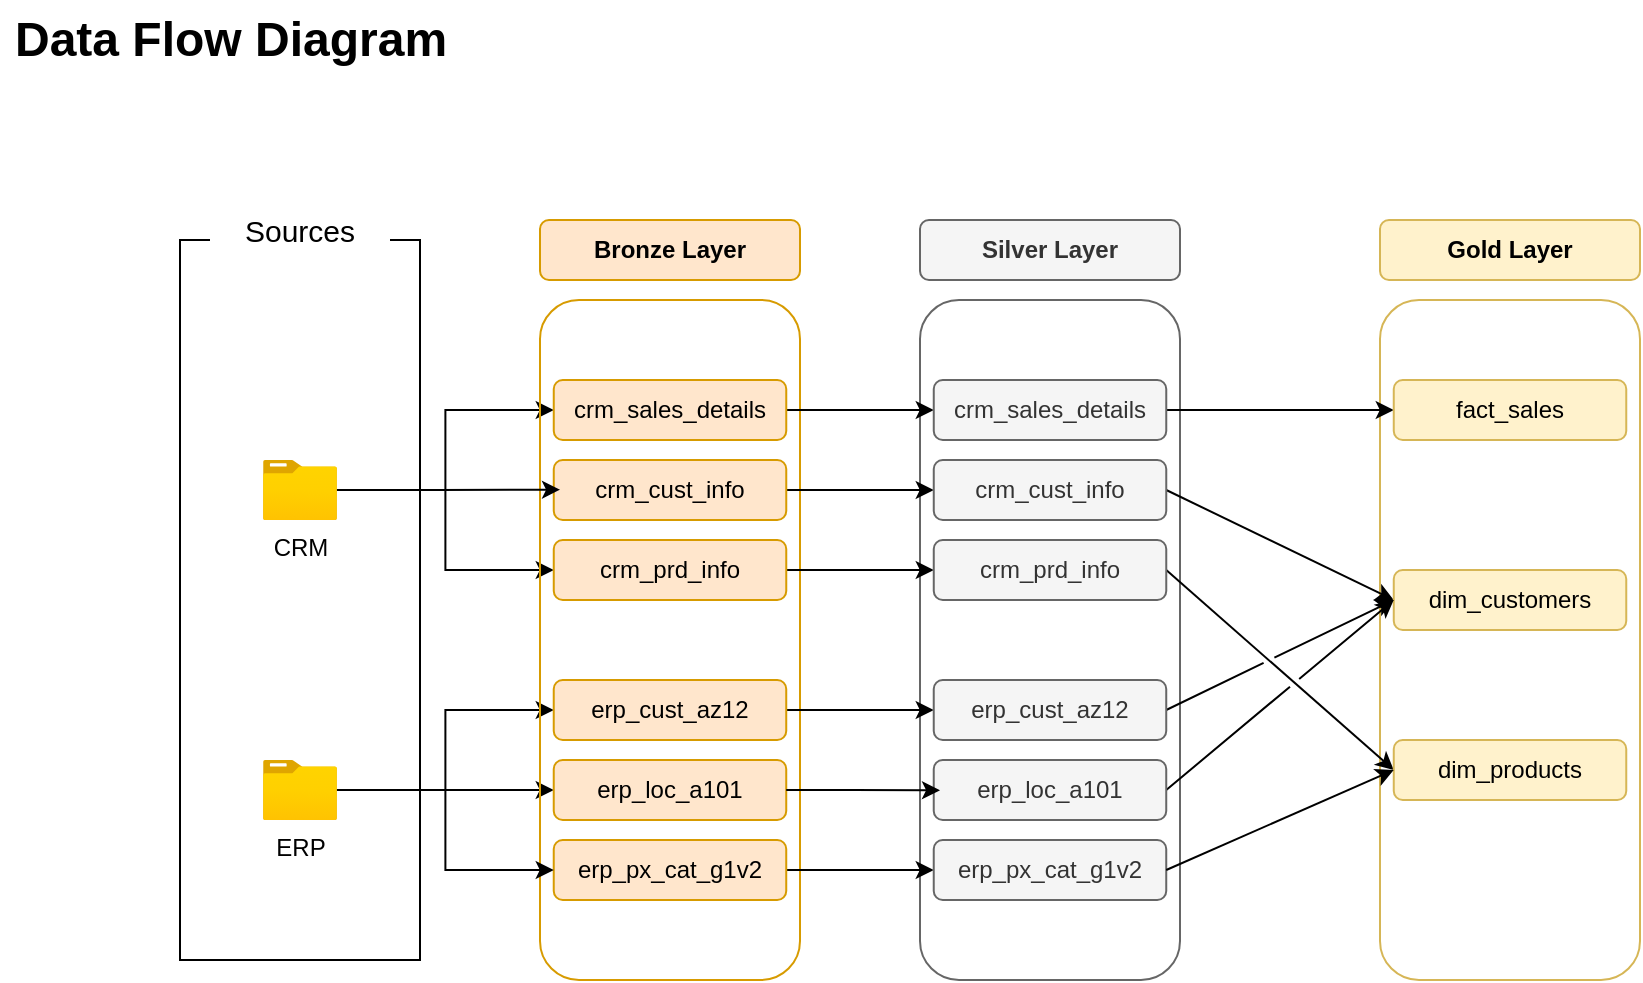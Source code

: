 <mxfile version="28.2.5">
  <diagram name="Page-1" id="Q953uhSveH-FIFmPOnQ1">
    <mxGraphModel dx="1722" dy="537" grid="1" gridSize="10" guides="1" tooltips="1" connect="1" arrows="1" fold="1" page="1" pageScale="1" pageWidth="850" pageHeight="1100" math="0" shadow="0">
      <root>
        <mxCell id="0" />
        <mxCell id="1" parent="0" />
        <mxCell id="DeCXEWq8_Zpb-NYJ_XyL-3" value="&lt;font style=&quot;font-size: 24px;&quot;&gt;Data Flow Diagram&lt;/font&gt;" style="text;html=1;align=center;verticalAlign=middle;resizable=0;points=[];autosize=1;strokeColor=none;fillColor=none;fontStyle=1" parent="1" vertex="1">
          <mxGeometry x="-840" y="30" width="230" height="40" as="geometry" />
        </mxCell>
        <mxCell id="DeCXEWq8_Zpb-NYJ_XyL-4" value="" style="rounded=0;whiteSpace=wrap;html=1;fillColor=none;" parent="1" vertex="1">
          <mxGeometry x="-750" y="150" width="120" height="360" as="geometry" />
        </mxCell>
        <mxCell id="DeCXEWq8_Zpb-NYJ_XyL-5" value="&lt;font style=&quot;font-size: 15px;&quot;&gt;Sources&lt;/font&gt;" style="rounded=1;whiteSpace=wrap;html=1;fillColor=default;strokeColor=none;" parent="1" vertex="1">
          <mxGeometry x="-735" y="130" width="90" height="30" as="geometry" />
        </mxCell>
        <mxCell id="DeCXEWq8_Zpb-NYJ_XyL-18" style="edgeStyle=orthogonalEdgeStyle;rounded=0;orthogonalLoop=1;jettySize=auto;html=1;entryX=0;entryY=0.5;entryDx=0;entryDy=0;" parent="1" source="DeCXEWq8_Zpb-NYJ_XyL-6" target="DeCXEWq8_Zpb-NYJ_XyL-10" edge="1">
          <mxGeometry relative="1" as="geometry" />
        </mxCell>
        <mxCell id="DeCXEWq8_Zpb-NYJ_XyL-19" style="edgeStyle=orthogonalEdgeStyle;rounded=0;orthogonalLoop=1;jettySize=auto;html=1;entryX=0;entryY=0.5;entryDx=0;entryDy=0;" parent="1" source="DeCXEWq8_Zpb-NYJ_XyL-6" target="DeCXEWq8_Zpb-NYJ_XyL-12" edge="1">
          <mxGeometry relative="1" as="geometry" />
        </mxCell>
        <mxCell id="DeCXEWq8_Zpb-NYJ_XyL-6" value="CRM" style="image;aspect=fixed;html=1;points=[];align=center;fontSize=12;image=img/lib/azure2/general/Folder_Blank.svg;" parent="1" vertex="1">
          <mxGeometry x="-708.48" y="260" width="36.96" height="30" as="geometry" />
        </mxCell>
        <mxCell id="DeCXEWq8_Zpb-NYJ_XyL-26" style="edgeStyle=orthogonalEdgeStyle;rounded=0;orthogonalLoop=1;jettySize=auto;html=1;" parent="1" source="DeCXEWq8_Zpb-NYJ_XyL-7" target="DeCXEWq8_Zpb-NYJ_XyL-23" edge="1">
          <mxGeometry relative="1" as="geometry" />
        </mxCell>
        <mxCell id="DeCXEWq8_Zpb-NYJ_XyL-29" style="edgeStyle=orthogonalEdgeStyle;rounded=0;orthogonalLoop=1;jettySize=auto;html=1;entryX=0;entryY=0.5;entryDx=0;entryDy=0;" parent="1" source="DeCXEWq8_Zpb-NYJ_XyL-7" target="DeCXEWq8_Zpb-NYJ_XyL-24" edge="1">
          <mxGeometry relative="1" as="geometry" />
        </mxCell>
        <mxCell id="DeCXEWq8_Zpb-NYJ_XyL-7" value="ERP" style="image;aspect=fixed;html=1;points=[];align=center;fontSize=12;image=img/lib/azure2/general/Folder_Blank.svg;" parent="1" vertex="1">
          <mxGeometry x="-708.48" y="410" width="36.96" height="30" as="geometry" />
        </mxCell>
        <mxCell id="DeCXEWq8_Zpb-NYJ_XyL-8" value="" style="rounded=1;whiteSpace=wrap;html=1;fillColor=none;strokeColor=#d79b00;" parent="1" vertex="1">
          <mxGeometry x="-570" y="180" width="130" height="340" as="geometry" />
        </mxCell>
        <mxCell id="SN0rh_1wf0gwITNMlLb1-1" value="" style="rounded=1;whiteSpace=wrap;html=1;fillColor=none;strokeColor=#666666;fontColor=#333333;" parent="1" vertex="1">
          <mxGeometry x="-380" y="180" width="130" height="340" as="geometry" />
        </mxCell>
        <mxCell id="O7bT3XxXqjQ15Wl_2H8f-1" value="" style="rounded=1;whiteSpace=wrap;html=1;fillColor=none;strokeColor=#d6b656;" vertex="1" parent="1">
          <mxGeometry x="-150" y="180" width="130" height="340" as="geometry" />
        </mxCell>
        <mxCell id="DeCXEWq8_Zpb-NYJ_XyL-9" value="&lt;b&gt;Bronze Layer&lt;/b&gt;" style="rounded=1;whiteSpace=wrap;html=1;fillColor=#ffe6cc;strokeColor=#d79b00;" parent="1" vertex="1">
          <mxGeometry x="-570" y="140" width="130" height="30" as="geometry" />
        </mxCell>
        <mxCell id="SN0rh_1wf0gwITNMlLb1-2" value="&lt;b&gt;Silver Layer&lt;/b&gt;" style="rounded=1;whiteSpace=wrap;html=1;fillColor=#f5f5f5;strokeColor=#666666;fontColor=#333333;" parent="1" vertex="1">
          <mxGeometry x="-380" y="140" width="130" height="30" as="geometry" />
        </mxCell>
        <mxCell id="O7bT3XxXqjQ15Wl_2H8f-2" value="&lt;b&gt;Gold Layer&lt;/b&gt;" style="rounded=1;whiteSpace=wrap;html=1;fillColor=#fff2cc;strokeColor=#d6b656;" vertex="1" parent="1">
          <mxGeometry x="-150" y="140" width="130" height="30" as="geometry" />
        </mxCell>
        <mxCell id="SN0rh_1wf0gwITNMlLb1-9" style="edgeStyle=orthogonalEdgeStyle;rounded=0;orthogonalLoop=1;jettySize=auto;html=1;entryX=0;entryY=0.5;entryDx=0;entryDy=0;" parent="1" source="DeCXEWq8_Zpb-NYJ_XyL-10" target="SN0rh_1wf0gwITNMlLb1-3" edge="1">
          <mxGeometry relative="1" as="geometry" />
        </mxCell>
        <mxCell id="DeCXEWq8_Zpb-NYJ_XyL-10" value="crm_sales_details" style="rounded=1;whiteSpace=wrap;html=1;fillColor=#ffe6cc;strokeColor=#d79b00;" parent="1" vertex="1">
          <mxGeometry x="-563.12" y="220" width="116.25" height="30" as="geometry" />
        </mxCell>
        <mxCell id="O7bT3XxXqjQ15Wl_2H8f-10" style="edgeStyle=orthogonalEdgeStyle;rounded=0;orthogonalLoop=1;jettySize=auto;html=1;entryX=0;entryY=0.5;entryDx=0;entryDy=0;" edge="1" parent="1" source="SN0rh_1wf0gwITNMlLb1-3" target="O7bT3XxXqjQ15Wl_2H8f-3">
          <mxGeometry relative="1" as="geometry" />
        </mxCell>
        <mxCell id="SN0rh_1wf0gwITNMlLb1-3" value="crm_sales_details" style="rounded=1;whiteSpace=wrap;html=1;fillColor=#f5f5f5;strokeColor=#666666;fontColor=#333333;" parent="1" vertex="1">
          <mxGeometry x="-373.12" y="220" width="116.25" height="30" as="geometry" />
        </mxCell>
        <mxCell id="O7bT3XxXqjQ15Wl_2H8f-3" value="fact_sales" style="rounded=1;whiteSpace=wrap;html=1;fillColor=#fff2cc;strokeColor=#d6b656;" vertex="1" parent="1">
          <mxGeometry x="-143.12" y="220" width="116.25" height="30" as="geometry" />
        </mxCell>
        <mxCell id="SN0rh_1wf0gwITNMlLb1-11" style="edgeStyle=orthogonalEdgeStyle;rounded=0;orthogonalLoop=1;jettySize=auto;html=1;entryX=0;entryY=0.5;entryDx=0;entryDy=0;" parent="1" source="DeCXEWq8_Zpb-NYJ_XyL-11" target="SN0rh_1wf0gwITNMlLb1-4" edge="1">
          <mxGeometry relative="1" as="geometry" />
        </mxCell>
        <mxCell id="DeCXEWq8_Zpb-NYJ_XyL-11" value="crm_cust_info" style="rounded=1;whiteSpace=wrap;html=1;fillColor=#ffe6cc;strokeColor=#d79b00;" parent="1" vertex="1">
          <mxGeometry x="-563.12" y="260" width="116.25" height="30" as="geometry" />
        </mxCell>
        <mxCell id="O7bT3XxXqjQ15Wl_2H8f-11" style="rounded=0;orthogonalLoop=1;jettySize=auto;html=1;entryX=0;entryY=0.5;entryDx=0;entryDy=0;exitX=1;exitY=0.5;exitDx=0;exitDy=0;jumpStyle=gap;" edge="1" parent="1" source="SN0rh_1wf0gwITNMlLb1-4" target="O7bT3XxXqjQ15Wl_2H8f-4">
          <mxGeometry relative="1" as="geometry" />
        </mxCell>
        <mxCell id="SN0rh_1wf0gwITNMlLb1-4" value="crm_cust_info" style="rounded=1;whiteSpace=wrap;html=1;fillColor=#f5f5f5;strokeColor=#666666;fontColor=#333333;" parent="1" vertex="1">
          <mxGeometry x="-373.12" y="260" width="116.25" height="30" as="geometry" />
        </mxCell>
        <mxCell id="O7bT3XxXqjQ15Wl_2H8f-4" value="dim_customers" style="rounded=1;whiteSpace=wrap;html=1;fillColor=#fff2cc;strokeColor=#d6b656;" vertex="1" parent="1">
          <mxGeometry x="-143.12" y="315" width="116.25" height="30" as="geometry" />
        </mxCell>
        <mxCell id="SN0rh_1wf0gwITNMlLb1-12" style="edgeStyle=orthogonalEdgeStyle;rounded=0;orthogonalLoop=1;jettySize=auto;html=1;entryX=0;entryY=0.5;entryDx=0;entryDy=0;" parent="1" source="DeCXEWq8_Zpb-NYJ_XyL-12" target="SN0rh_1wf0gwITNMlLb1-5" edge="1">
          <mxGeometry relative="1" as="geometry" />
        </mxCell>
        <mxCell id="DeCXEWq8_Zpb-NYJ_XyL-12" value="crm_prd_info" style="rounded=1;whiteSpace=wrap;html=1;fillColor=#ffe6cc;strokeColor=#d79b00;" parent="1" vertex="1">
          <mxGeometry x="-563.12" y="300" width="116.25" height="30" as="geometry" />
        </mxCell>
        <mxCell id="O7bT3XxXqjQ15Wl_2H8f-14" style="rounded=0;orthogonalLoop=1;jettySize=auto;html=1;entryX=0;entryY=0.5;entryDx=0;entryDy=0;exitX=1;exitY=0.5;exitDx=0;exitDy=0;jumpStyle=gap;" edge="1" parent="1" source="SN0rh_1wf0gwITNMlLb1-5" target="O7bT3XxXqjQ15Wl_2H8f-5">
          <mxGeometry relative="1" as="geometry" />
        </mxCell>
        <mxCell id="SN0rh_1wf0gwITNMlLb1-5" value="crm_prd_info" style="rounded=1;whiteSpace=wrap;html=1;fillColor=#f5f5f5;strokeColor=#666666;fontColor=#333333;" parent="1" vertex="1">
          <mxGeometry x="-373.12" y="300" width="116.25" height="30" as="geometry" />
        </mxCell>
        <mxCell id="O7bT3XxXqjQ15Wl_2H8f-5" value="dim_products" style="rounded=1;whiteSpace=wrap;html=1;fillColor=#fff2cc;strokeColor=#d6b656;" vertex="1" parent="1">
          <mxGeometry x="-143.12" y="400" width="116.25" height="30" as="geometry" />
        </mxCell>
        <mxCell id="DeCXEWq8_Zpb-NYJ_XyL-16" style="edgeStyle=orthogonalEdgeStyle;rounded=0;orthogonalLoop=1;jettySize=auto;html=1;entryX=0.077;entryY=0.279;entryDx=0;entryDy=0;entryPerimeter=0;" parent="1" source="DeCXEWq8_Zpb-NYJ_XyL-6" target="DeCXEWq8_Zpb-NYJ_XyL-8" edge="1">
          <mxGeometry relative="1" as="geometry" />
        </mxCell>
        <mxCell id="DeCXEWq8_Zpb-NYJ_XyL-23" value="erp_loc_a101" style="rounded=1;whiteSpace=wrap;html=1;fillColor=#ffe6cc;strokeColor=#d79b00;" parent="1" vertex="1">
          <mxGeometry x="-563.13" y="410" width="116.25" height="30" as="geometry" />
        </mxCell>
        <mxCell id="O7bT3XxXqjQ15Wl_2H8f-13" style="rounded=0;orthogonalLoop=1;jettySize=auto;html=1;exitX=1;exitY=0.5;exitDx=0;exitDy=0;entryX=0;entryY=0.5;entryDx=0;entryDy=0;jumpStyle=gap;" edge="1" parent="1" source="SN0rh_1wf0gwITNMlLb1-6" target="O7bT3XxXqjQ15Wl_2H8f-4">
          <mxGeometry relative="1" as="geometry">
            <mxPoint x="-150" y="330" as="targetPoint" />
          </mxGeometry>
        </mxCell>
        <mxCell id="SN0rh_1wf0gwITNMlLb1-6" value="erp_loc_a101" style="rounded=1;whiteSpace=wrap;html=1;fillColor=#f5f5f5;strokeColor=#666666;fontColor=#333333;" parent="1" vertex="1">
          <mxGeometry x="-373.13" y="410" width="116.25" height="30" as="geometry" />
        </mxCell>
        <mxCell id="SN0rh_1wf0gwITNMlLb1-13" style="edgeStyle=orthogonalEdgeStyle;rounded=0;orthogonalLoop=1;jettySize=auto;html=1;entryX=0;entryY=0.5;entryDx=0;entryDy=0;" parent="1" source="DeCXEWq8_Zpb-NYJ_XyL-24" target="SN0rh_1wf0gwITNMlLb1-7" edge="1">
          <mxGeometry relative="1" as="geometry" />
        </mxCell>
        <mxCell id="DeCXEWq8_Zpb-NYJ_XyL-24" value="erp_cust_az12" style="rounded=1;whiteSpace=wrap;html=1;fillColor=#ffe6cc;strokeColor=#d79b00;" parent="1" vertex="1">
          <mxGeometry x="-563.13" y="370" width="116.25" height="30" as="geometry" />
        </mxCell>
        <mxCell id="O7bT3XxXqjQ15Wl_2H8f-12" style="rounded=0;orthogonalLoop=1;jettySize=auto;html=1;exitX=1;exitY=0.5;exitDx=0;exitDy=0;entryX=0;entryY=0.5;entryDx=0;entryDy=0;jumpStyle=gap;" edge="1" parent="1" source="SN0rh_1wf0gwITNMlLb1-7" target="O7bT3XxXqjQ15Wl_2H8f-4">
          <mxGeometry relative="1" as="geometry">
            <mxPoint x="-150" y="330" as="targetPoint" />
          </mxGeometry>
        </mxCell>
        <mxCell id="SN0rh_1wf0gwITNMlLb1-7" value="erp_cust_az12" style="rounded=1;whiteSpace=wrap;html=1;fillColor=#f5f5f5;strokeColor=#666666;fontColor=#333333;" parent="1" vertex="1">
          <mxGeometry x="-373.13" y="370" width="116.25" height="30" as="geometry" />
        </mxCell>
        <mxCell id="SN0rh_1wf0gwITNMlLb1-15" style="edgeStyle=orthogonalEdgeStyle;rounded=0;orthogonalLoop=1;jettySize=auto;html=1;entryX=0;entryY=0.5;entryDx=0;entryDy=0;" parent="1" source="DeCXEWq8_Zpb-NYJ_XyL-25" target="SN0rh_1wf0gwITNMlLb1-8" edge="1">
          <mxGeometry relative="1" as="geometry" />
        </mxCell>
        <mxCell id="DeCXEWq8_Zpb-NYJ_XyL-25" value="erp_px_cat_g1v2" style="rounded=1;whiteSpace=wrap;html=1;fillColor=#ffe6cc;strokeColor=#d79b00;" parent="1" vertex="1">
          <mxGeometry x="-563.13" y="450" width="116.25" height="30" as="geometry" />
        </mxCell>
        <mxCell id="SN0rh_1wf0gwITNMlLb1-8" value="erp_px_cat_g1v2" style="rounded=1;whiteSpace=wrap;html=1;fillColor=#f5f5f5;strokeColor=#666666;fontColor=#333333;" parent="1" vertex="1">
          <mxGeometry x="-373.13" y="450" width="116.25" height="30" as="geometry" />
        </mxCell>
        <mxCell id="DeCXEWq8_Zpb-NYJ_XyL-28" style="edgeStyle=orthogonalEdgeStyle;rounded=0;orthogonalLoop=1;jettySize=auto;html=1;entryX=0;entryY=0.5;entryDx=0;entryDy=0;" parent="1" source="DeCXEWq8_Zpb-NYJ_XyL-7" target="DeCXEWq8_Zpb-NYJ_XyL-25" edge="1">
          <mxGeometry relative="1" as="geometry" />
        </mxCell>
        <mxCell id="SN0rh_1wf0gwITNMlLb1-14" style="edgeStyle=orthogonalEdgeStyle;rounded=0;orthogonalLoop=1;jettySize=auto;html=1;entryX=0.077;entryY=0.721;entryDx=0;entryDy=0;entryPerimeter=0;" parent="1" source="DeCXEWq8_Zpb-NYJ_XyL-23" target="SN0rh_1wf0gwITNMlLb1-1" edge="1">
          <mxGeometry relative="1" as="geometry" />
        </mxCell>
        <mxCell id="O7bT3XxXqjQ15Wl_2H8f-15" style="rounded=0;orthogonalLoop=1;jettySize=auto;html=1;entryX=0;entryY=0.5;entryDx=0;entryDy=0;exitX=1;exitY=0.5;exitDx=0;exitDy=0;jumpStyle=gap;" edge="1" parent="1" source="SN0rh_1wf0gwITNMlLb1-8" target="O7bT3XxXqjQ15Wl_2H8f-5">
          <mxGeometry relative="1" as="geometry" />
        </mxCell>
      </root>
    </mxGraphModel>
  </diagram>
</mxfile>
